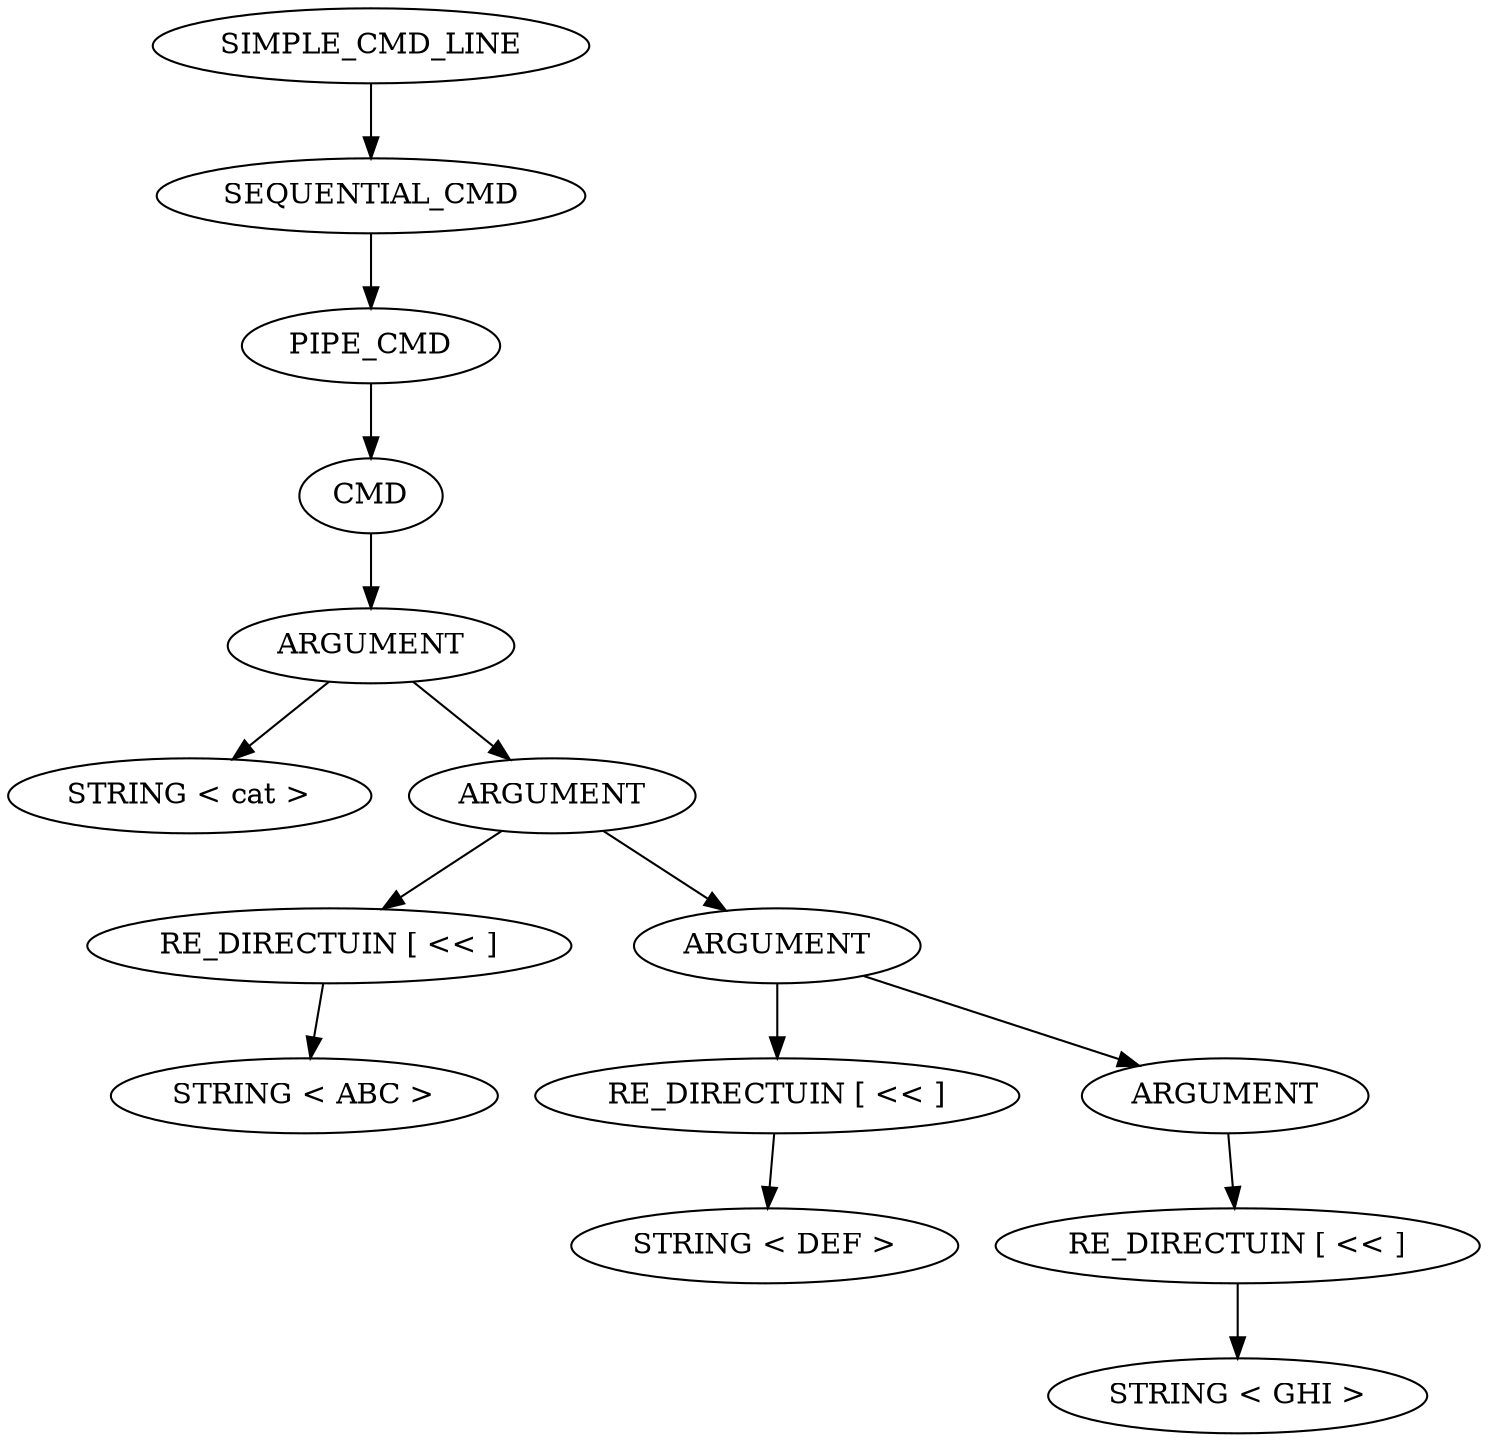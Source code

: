 digraph PARSER {
	NODE_0x560b18c57d90 [label="SIMPLE_CMD_LINE\n"];
	NODE_0x560b18c57d90 -> NODE_0x560b18c57d60
	NODE_0x560b18c57d60 [label="SEQUENTIAL_CMD\n"];
	NODE_0x560b18c57d60 -> NODE_0x560b18c57d30
	NODE_0x560b18c57d30 [label="PIPE_CMD\n"];
	NODE_0x560b18c57d30 -> NODE_0x560b18c57d00
	NODE_0x560b18c57d00 [label="CMD\n"];
	NODE_0x560b18c57d00 -> NODE_0x560b18c57cd0
	NODE_0x560b18c57cd0 [label="ARGUMENT\n"];
	NODE_0x560b18c57cd0 -> NODE_0x560b18c3aa30
	NODE_0x560b18c57cd0 -> NODE_0x560b18c57ca0
	NODE_0x560b18c3aa30 [label="STRING < cat >\n"];
	NODE_0x560b18c57ca0 [label="ARGUMENT\n"];
	NODE_0x560b18c57ca0 -> NODE_0x560b18c3aa60
	NODE_0x560b18c57ca0 -> NODE_0x560b18c57c70
	NODE_0x560b18c3aa60 [label="RE_DIRECTUIN [ << ]\n"];
	NODE_0x560b18c3aa60 -> NODE_0x560b18c3aa90
	NODE_0x560b18c3aa90 [label="STRING < ABC >\n"];
	NODE_0x560b18c57c70 [label="ARGUMENT\n"];
	NODE_0x560b18c57c70 -> NODE_0x560b18c3aac0
	NODE_0x560b18c57c70 -> NODE_0x560b18c57c40
	NODE_0x560b18c3aac0 [label="RE_DIRECTUIN [ << ]\n"];
	NODE_0x560b18c3aac0 -> NODE_0x560b18c3aaf0
	NODE_0x560b18c3aaf0 [label="STRING < DEF >\n"];
	NODE_0x560b18c57c40 [label="ARGUMENT\n"];
	NODE_0x560b18c57c40 -> NODE_0x560b18c57be0
	NODE_0x560b18c57be0 [label="RE_DIRECTUIN [ << ]\n"];
	NODE_0x560b18c57be0 -> NODE_0x560b18c57c10
	NODE_0x560b18c57c10 [label="STRING < GHI >\n"];
}
